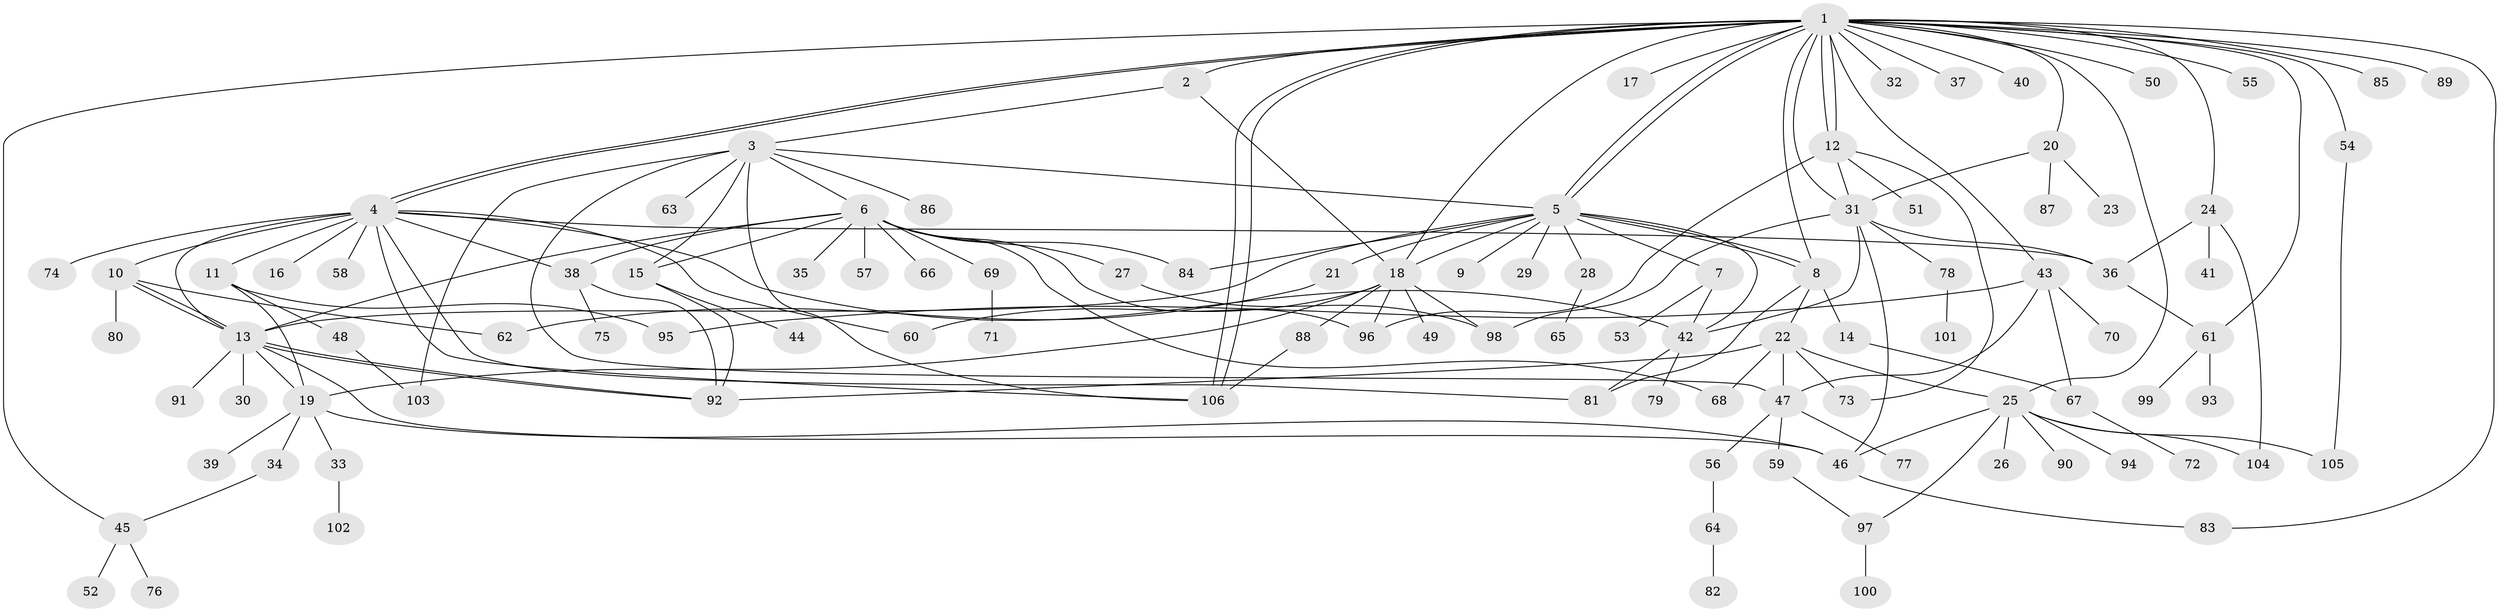 // coarse degree distribution, {23: 0.012987012987012988, 9: 0.025974025974025976, 18: 0.012987012987012988, 14: 0.012987012987012988, 15: 0.012987012987012988, 2: 0.19480519480519481, 1: 0.4935064935064935, 10: 0.012987012987012988, 4: 0.06493506493506493, 6: 0.05194805194805195, 3: 0.06493506493506493, 13: 0.012987012987012988, 5: 0.025974025974025976}
// Generated by graph-tools (version 1.1) at 2025/41/03/06/25 10:41:49]
// undirected, 106 vertices, 162 edges
graph export_dot {
graph [start="1"]
  node [color=gray90,style=filled];
  1;
  2;
  3;
  4;
  5;
  6;
  7;
  8;
  9;
  10;
  11;
  12;
  13;
  14;
  15;
  16;
  17;
  18;
  19;
  20;
  21;
  22;
  23;
  24;
  25;
  26;
  27;
  28;
  29;
  30;
  31;
  32;
  33;
  34;
  35;
  36;
  37;
  38;
  39;
  40;
  41;
  42;
  43;
  44;
  45;
  46;
  47;
  48;
  49;
  50;
  51;
  52;
  53;
  54;
  55;
  56;
  57;
  58;
  59;
  60;
  61;
  62;
  63;
  64;
  65;
  66;
  67;
  68;
  69;
  70;
  71;
  72;
  73;
  74;
  75;
  76;
  77;
  78;
  79;
  80;
  81;
  82;
  83;
  84;
  85;
  86;
  87;
  88;
  89;
  90;
  91;
  92;
  93;
  94;
  95;
  96;
  97;
  98;
  99;
  100;
  101;
  102;
  103;
  104;
  105;
  106;
  1 -- 2;
  1 -- 4;
  1 -- 4;
  1 -- 5;
  1 -- 5;
  1 -- 8;
  1 -- 12;
  1 -- 12;
  1 -- 17;
  1 -- 18;
  1 -- 20;
  1 -- 24;
  1 -- 25;
  1 -- 31;
  1 -- 32;
  1 -- 37;
  1 -- 40;
  1 -- 43;
  1 -- 45;
  1 -- 50;
  1 -- 54;
  1 -- 55;
  1 -- 61;
  1 -- 83;
  1 -- 85;
  1 -- 89;
  1 -- 106;
  1 -- 106;
  2 -- 3;
  2 -- 18;
  3 -- 5;
  3 -- 6;
  3 -- 15;
  3 -- 47;
  3 -- 63;
  3 -- 86;
  3 -- 103;
  3 -- 106;
  4 -- 10;
  4 -- 11;
  4 -- 13;
  4 -- 16;
  4 -- 36;
  4 -- 38;
  4 -- 42;
  4 -- 58;
  4 -- 60;
  4 -- 74;
  4 -- 81;
  4 -- 106;
  5 -- 7;
  5 -- 8;
  5 -- 8;
  5 -- 9;
  5 -- 13;
  5 -- 18;
  5 -- 21;
  5 -- 28;
  5 -- 29;
  5 -- 42;
  5 -- 84;
  6 -- 13;
  6 -- 15;
  6 -- 27;
  6 -- 35;
  6 -- 38;
  6 -- 57;
  6 -- 66;
  6 -- 68;
  6 -- 69;
  6 -- 84;
  6 -- 96;
  7 -- 42;
  7 -- 53;
  8 -- 14;
  8 -- 22;
  8 -- 81;
  10 -- 13;
  10 -- 13;
  10 -- 62;
  10 -- 80;
  11 -- 19;
  11 -- 48;
  11 -- 95;
  12 -- 31;
  12 -- 51;
  12 -- 73;
  12 -- 96;
  13 -- 19;
  13 -- 30;
  13 -- 46;
  13 -- 91;
  13 -- 92;
  13 -- 92;
  14 -- 67;
  15 -- 44;
  15 -- 92;
  18 -- 19;
  18 -- 49;
  18 -- 60;
  18 -- 88;
  18 -- 96;
  18 -- 98;
  19 -- 33;
  19 -- 34;
  19 -- 39;
  19 -- 46;
  20 -- 23;
  20 -- 31;
  20 -- 87;
  21 -- 62;
  22 -- 25;
  22 -- 47;
  22 -- 68;
  22 -- 73;
  22 -- 92;
  24 -- 36;
  24 -- 41;
  24 -- 104;
  25 -- 26;
  25 -- 46;
  25 -- 90;
  25 -- 94;
  25 -- 97;
  25 -- 104;
  25 -- 105;
  27 -- 98;
  28 -- 65;
  31 -- 36;
  31 -- 42;
  31 -- 46;
  31 -- 78;
  31 -- 98;
  33 -- 102;
  34 -- 45;
  36 -- 61;
  38 -- 75;
  38 -- 92;
  42 -- 79;
  42 -- 81;
  43 -- 47;
  43 -- 67;
  43 -- 70;
  43 -- 95;
  45 -- 52;
  45 -- 76;
  46 -- 83;
  47 -- 56;
  47 -- 59;
  47 -- 77;
  48 -- 103;
  54 -- 105;
  56 -- 64;
  59 -- 97;
  61 -- 93;
  61 -- 99;
  64 -- 82;
  67 -- 72;
  69 -- 71;
  78 -- 101;
  88 -- 106;
  97 -- 100;
}
